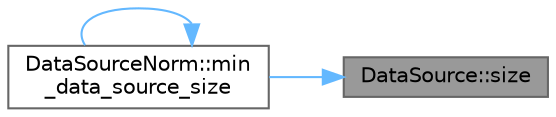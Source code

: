 digraph "DataSource::size"
{
 // LATEX_PDF_SIZE
  bgcolor="transparent";
  edge [fontname=Helvetica,fontsize=10,labelfontname=Helvetica,labelfontsize=10];
  node [fontname=Helvetica,fontsize=10,shape=box,height=0.2,width=0.4];
  rankdir="RL";
  Node1 [label="DataSource::size",height=0.2,width=0.4,color="gray40", fillcolor="grey60", style="filled", fontcolor="black",tooltip="Return the number of data points in the data source."];
  Node1 -> Node2 [dir="back",color="steelblue1",style="solid"];
  Node2 [label="DataSourceNorm::min\l_data_source_size",height=0.2,width=0.4,color="grey40", fillcolor="white", style="filled",URL="$class_data_source_norm.html#aada7e4861b231381a05d53f0d4b4c79f",tooltip="Utility funtion to return the minimum size among a list of DataNorm data sources."];
  Node2 -> Node2 [dir="back",color="steelblue1",style="solid"];
}

